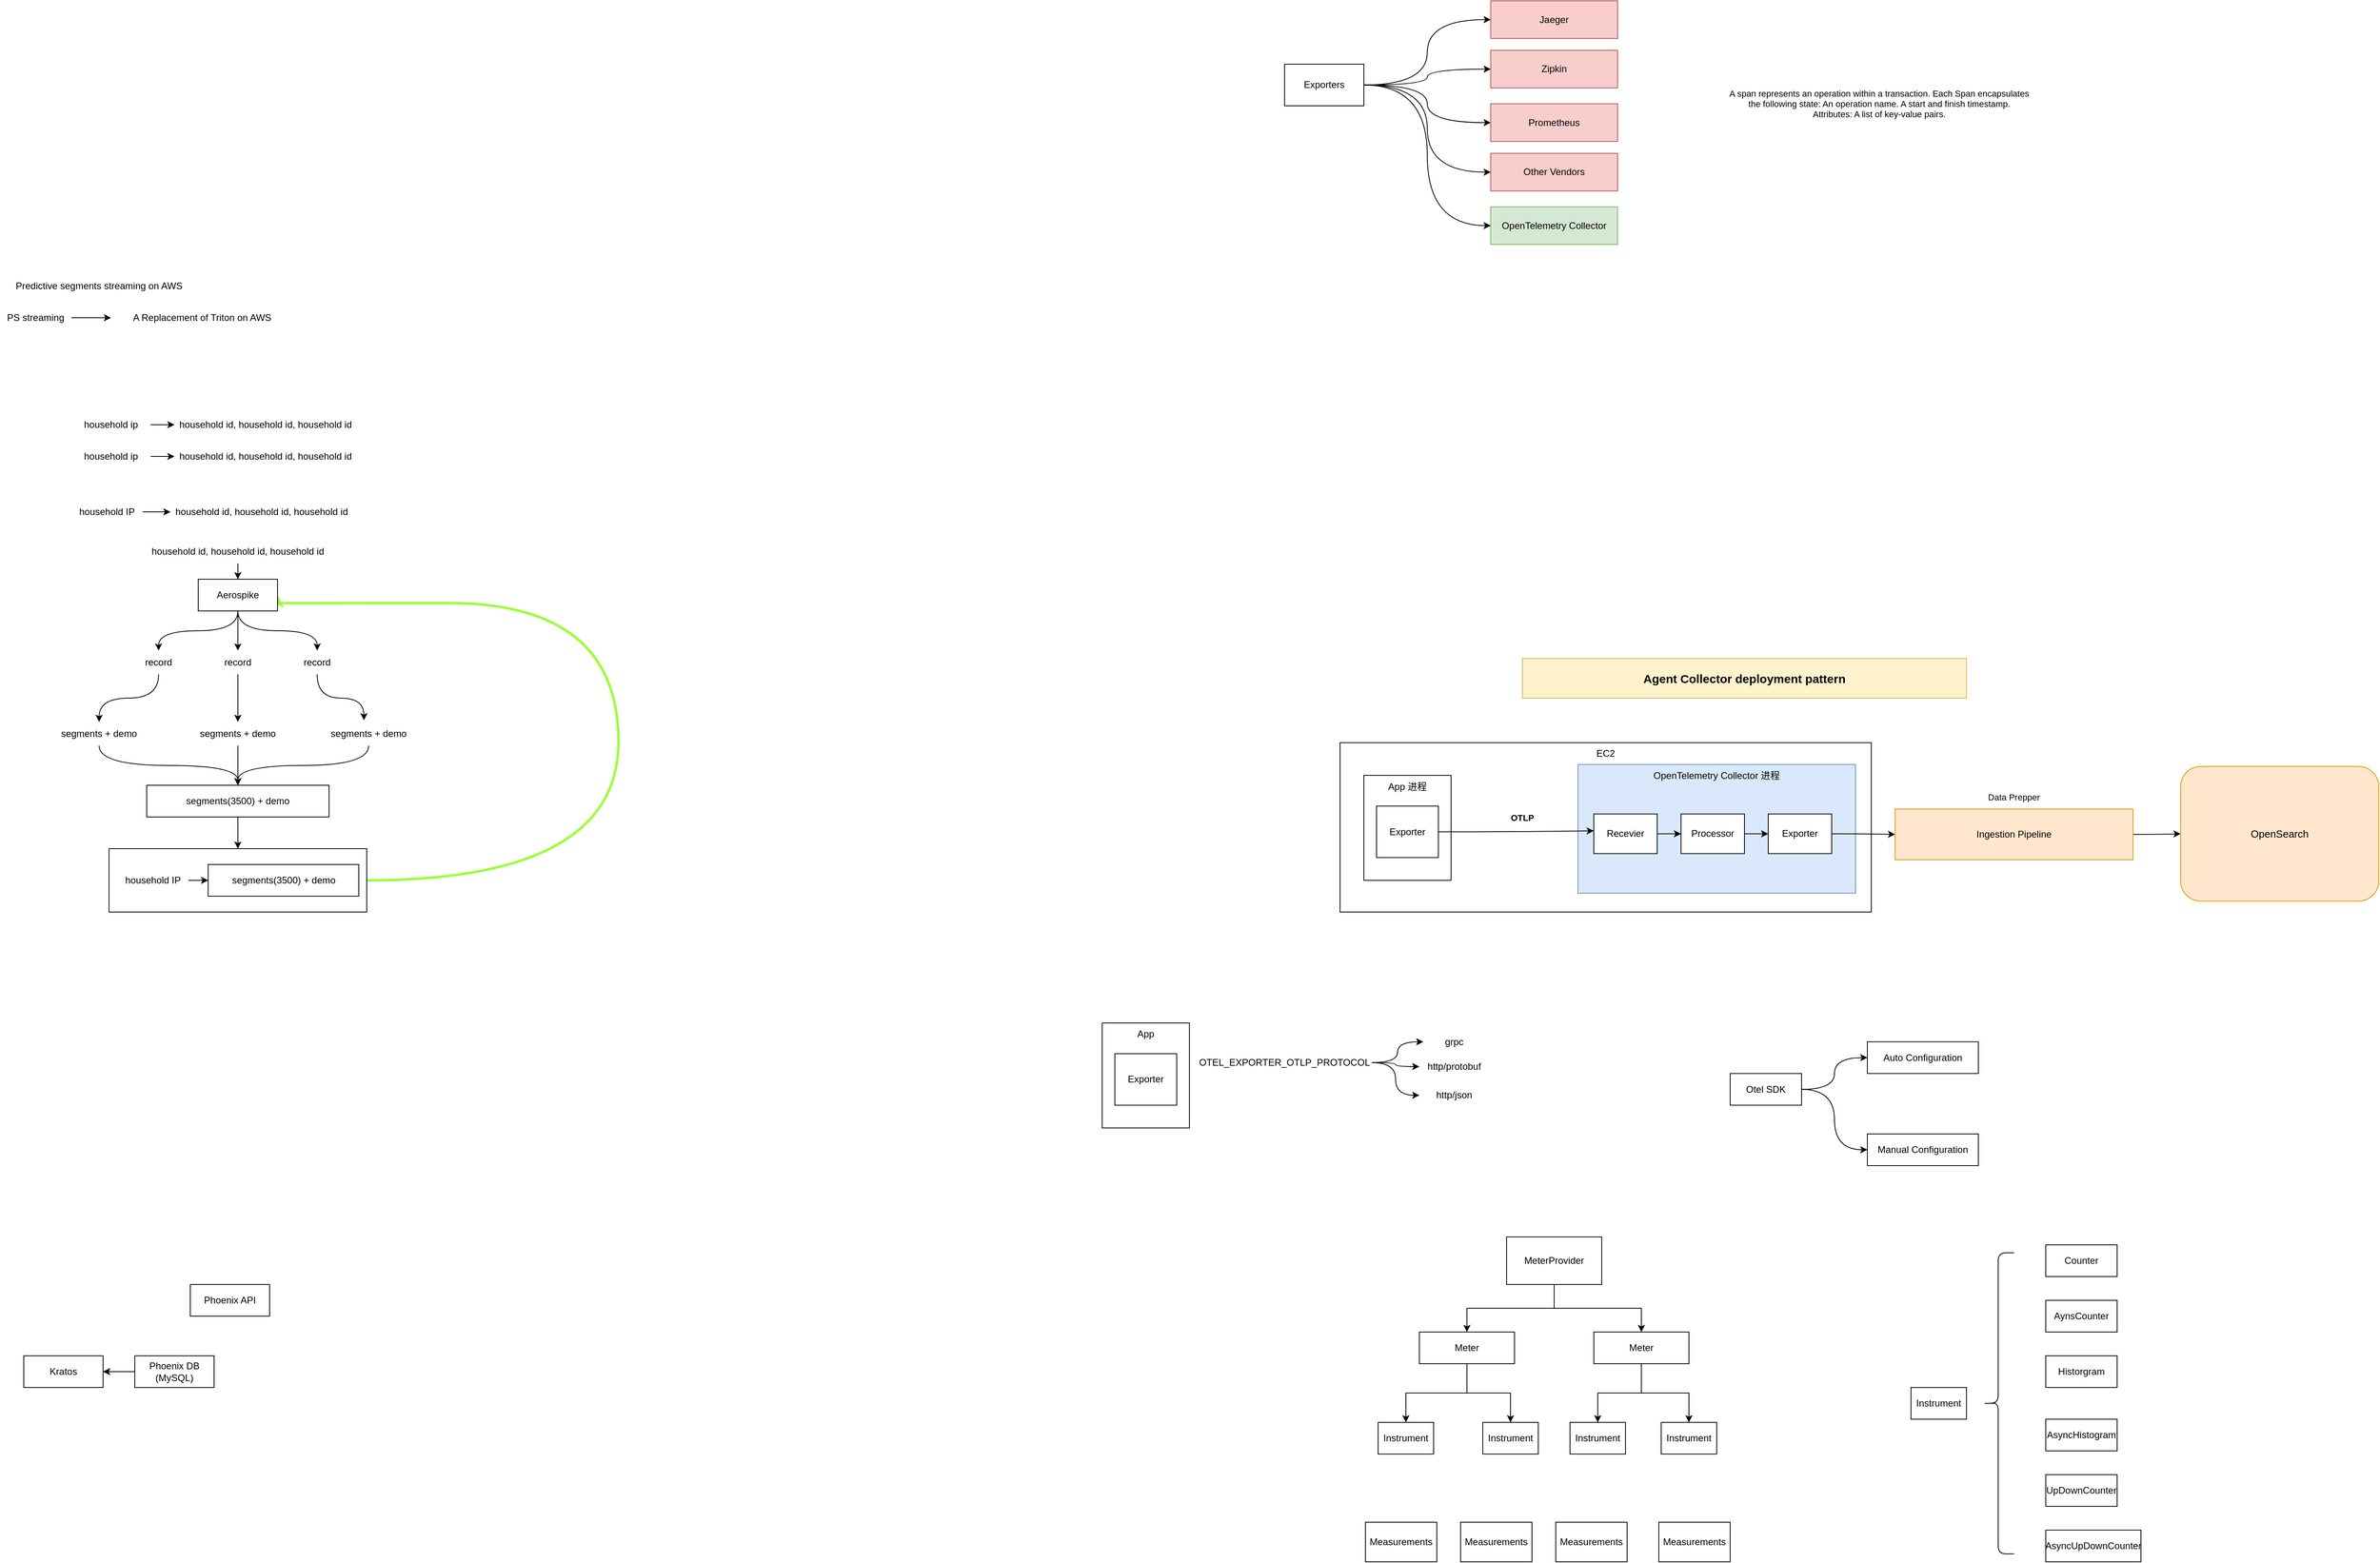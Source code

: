 <mxfile version="26.0.16">
  <diagram name="Page-1" id="aglCG6y4qYpq39_KEeoC">
    <mxGraphModel dx="1593" dy="2159" grid="1" gridSize="10" guides="1" tooltips="1" connect="1" arrows="1" fold="1" page="1" pageScale="1" pageWidth="827" pageHeight="1169" math="0" shadow="0">
      <root>
        <mxCell id="0" />
        <mxCell id="1" parent="0" />
        <mxCell id="kN55YoPe5K_Antq_4-WD-42" value="EC2" style="rounded=0;whiteSpace=wrap;html=1;verticalAlign=top;" parent="1" vertex="1">
          <mxGeometry x="1740" y="856.25" width="670" height="213.75" as="geometry" />
        </mxCell>
        <mxCell id="nK1HsDgh9BaosHYznmoO-1" value="App 进程" style="rounded=0;whiteSpace=wrap;html=1;verticalAlign=top;" parent="1" vertex="1">
          <mxGeometry x="1770" y="897.5" width="110" height="132.5" as="geometry" />
        </mxCell>
        <mxCell id="kN55YoPe5K_Antq_4-WD-45" value="OpenSearch" style="rounded=1;whiteSpace=wrap;html=1;fontFamily=Helvetica;fontSize=13;fillColor=#ffe6cc;strokeColor=#d79b00;" parent="1" vertex="1">
          <mxGeometry x="2800" y="886.25" width="250" height="170" as="geometry" />
        </mxCell>
        <mxCell id="IQLyXkSy8vxl-1mdiMzb-57" style="edgeStyle=orthogonalEdgeStyle;shape=connector;curved=1;rounded=0;orthogonalLoop=1;jettySize=auto;html=1;entryX=1;entryY=0.5;entryDx=0;entryDy=0;labelBackgroundColor=default;strokeColor=#99FF33;align=center;verticalAlign=middle;fontFamily=Helvetica;fontSize=11;fontColor=default;endArrow=classic;strokeWidth=3;" parent="1" source="IQLyXkSy8vxl-1mdiMzb-55" target="IQLyXkSy8vxl-1mdiMzb-25" edge="1">
          <mxGeometry relative="1" as="geometry">
            <Array as="points">
              <mxPoint x="830" y="1030" />
              <mxPoint x="830" y="680" />
            </Array>
          </mxGeometry>
        </mxCell>
        <mxCell id="IQLyXkSy8vxl-1mdiMzb-55" value="" style="rounded=0;whiteSpace=wrap;html=1;" parent="1" vertex="1">
          <mxGeometry x="187.5" y="990" width="325" height="80" as="geometry" />
        </mxCell>
        <mxCell id="IQLyXkSy8vxl-1mdiMzb-2" value="Predictive segments streaming on AWS" style="text;html=1;strokeColor=none;fillColor=none;align=center;verticalAlign=middle;whiteSpace=wrap;rounded=0;" parent="1" vertex="1">
          <mxGeometry x="60" y="260" width="230" height="40" as="geometry" />
        </mxCell>
        <mxCell id="IQLyXkSy8vxl-1mdiMzb-3" value="A Replacement of Triton on AWS" style="text;html=1;strokeColor=none;fillColor=none;align=center;verticalAlign=middle;whiteSpace=wrap;rounded=0;" parent="1" vertex="1">
          <mxGeometry x="190" y="300" width="230" height="40" as="geometry" />
        </mxCell>
        <mxCell id="IQLyXkSy8vxl-1mdiMzb-5" style="edgeStyle=orthogonalEdgeStyle;rounded=0;orthogonalLoop=1;jettySize=auto;html=1;" parent="1" source="IQLyXkSy8vxl-1mdiMzb-4" target="IQLyXkSy8vxl-1mdiMzb-3" edge="1">
          <mxGeometry relative="1" as="geometry" />
        </mxCell>
        <mxCell id="IQLyXkSy8vxl-1mdiMzb-4" value="PS streaming" style="text;html=1;strokeColor=none;fillColor=none;align=center;verticalAlign=middle;whiteSpace=wrap;rounded=0;" parent="1" vertex="1">
          <mxGeometry x="50" y="300" width="90" height="40" as="geometry" />
        </mxCell>
        <mxCell id="IQLyXkSy8vxl-1mdiMzb-18" style="edgeStyle=orthogonalEdgeStyle;rounded=0;orthogonalLoop=1;jettySize=auto;html=1;" parent="1" source="IQLyXkSy8vxl-1mdiMzb-6" target="IQLyXkSy8vxl-1mdiMzb-7" edge="1">
          <mxGeometry relative="1" as="geometry" />
        </mxCell>
        <mxCell id="IQLyXkSy8vxl-1mdiMzb-6" value="household ip" style="text;html=1;strokeColor=none;fillColor=none;align=center;verticalAlign=middle;whiteSpace=wrap;rounded=0;" parent="1" vertex="1">
          <mxGeometry x="140" y="440" width="100" height="30" as="geometry" />
        </mxCell>
        <mxCell id="IQLyXkSy8vxl-1mdiMzb-7" value="household id, household id, household id" style="text;html=1;strokeColor=none;fillColor=none;align=center;verticalAlign=middle;whiteSpace=wrap;rounded=0;" parent="1" vertex="1">
          <mxGeometry x="270" y="440" width="230" height="30" as="geometry" />
        </mxCell>
        <mxCell id="IQLyXkSy8vxl-1mdiMzb-19" style="edgeStyle=orthogonalEdgeStyle;rounded=0;orthogonalLoop=1;jettySize=auto;html=1;" parent="1" source="IQLyXkSy8vxl-1mdiMzb-8" edge="1">
          <mxGeometry relative="1" as="geometry">
            <mxPoint x="270" y="495" as="targetPoint" />
          </mxGeometry>
        </mxCell>
        <mxCell id="IQLyXkSy8vxl-1mdiMzb-8" value="household ip" style="text;html=1;strokeColor=none;fillColor=none;align=center;verticalAlign=middle;whiteSpace=wrap;rounded=0;" parent="1" vertex="1">
          <mxGeometry x="140" y="480" width="100" height="30" as="geometry" />
        </mxCell>
        <mxCell id="IQLyXkSy8vxl-1mdiMzb-20" style="edgeStyle=orthogonalEdgeStyle;rounded=0;orthogonalLoop=1;jettySize=auto;html=1;" parent="1" source="IQLyXkSy8vxl-1mdiMzb-9" edge="1">
          <mxGeometry relative="1" as="geometry">
            <mxPoint x="265" y="565" as="targetPoint" />
          </mxGeometry>
        </mxCell>
        <mxCell id="IQLyXkSy8vxl-1mdiMzb-9" value="household IP" style="text;html=1;strokeColor=none;fillColor=none;align=center;verticalAlign=middle;whiteSpace=wrap;rounded=0;" parent="1" vertex="1">
          <mxGeometry x="140" y="550" width="90" height="30" as="geometry" />
        </mxCell>
        <mxCell id="IQLyXkSy8vxl-1mdiMzb-21" value="household id, household id, household id" style="text;html=1;strokeColor=none;fillColor=none;align=center;verticalAlign=middle;whiteSpace=wrap;rounded=0;" parent="1" vertex="1">
          <mxGeometry x="270" y="480" width="230" height="30" as="geometry" />
        </mxCell>
        <mxCell id="IQLyXkSy8vxl-1mdiMzb-23" value="household id, household id, household id" style="text;html=1;strokeColor=none;fillColor=none;align=center;verticalAlign=middle;whiteSpace=wrap;rounded=0;" parent="1" vertex="1">
          <mxGeometry x="265" y="550" width="230" height="30" as="geometry" />
        </mxCell>
        <mxCell id="IQLyXkSy8vxl-1mdiMzb-26" style="edgeStyle=orthogonalEdgeStyle;rounded=0;orthogonalLoop=1;jettySize=auto;html=1;" parent="1" source="IQLyXkSy8vxl-1mdiMzb-24" target="IQLyXkSy8vxl-1mdiMzb-25" edge="1">
          <mxGeometry relative="1" as="geometry" />
        </mxCell>
        <mxCell id="IQLyXkSy8vxl-1mdiMzb-24" value="household id, household id, household id" style="text;html=1;strokeColor=none;fillColor=none;align=center;verticalAlign=middle;whiteSpace=wrap;rounded=0;" parent="1" vertex="1">
          <mxGeometry x="235" y="600" width="230" height="30" as="geometry" />
        </mxCell>
        <mxCell id="IQLyXkSy8vxl-1mdiMzb-32" style="edgeStyle=orthogonalEdgeStyle;rounded=0;orthogonalLoop=1;jettySize=auto;html=1;curved=1;exitX=0.5;exitY=1;exitDx=0;exitDy=0;" parent="1" source="IQLyXkSy8vxl-1mdiMzb-25" target="IQLyXkSy8vxl-1mdiMzb-31" edge="1">
          <mxGeometry relative="1" as="geometry" />
        </mxCell>
        <mxCell id="IQLyXkSy8vxl-1mdiMzb-34" style="edgeStyle=orthogonalEdgeStyle;shape=connector;curved=1;rounded=0;orthogonalLoop=1;jettySize=auto;html=1;entryX=0.5;entryY=0;entryDx=0;entryDy=0;labelBackgroundColor=default;strokeColor=default;align=center;verticalAlign=middle;fontFamily=Helvetica;fontSize=11;fontColor=default;endArrow=classic;" parent="1" source="IQLyXkSy8vxl-1mdiMzb-25" target="IQLyXkSy8vxl-1mdiMzb-33" edge="1">
          <mxGeometry relative="1" as="geometry" />
        </mxCell>
        <mxCell id="IQLyXkSy8vxl-1mdiMzb-36" style="edgeStyle=orthogonalEdgeStyle;shape=connector;curved=1;rounded=0;orthogonalLoop=1;jettySize=auto;html=1;labelBackgroundColor=default;strokeColor=default;align=center;verticalAlign=middle;fontFamily=Helvetica;fontSize=11;fontColor=default;endArrow=classic;exitX=0.5;exitY=1;exitDx=0;exitDy=0;" parent="1" source="IQLyXkSy8vxl-1mdiMzb-25" target="IQLyXkSy8vxl-1mdiMzb-35" edge="1">
          <mxGeometry relative="1" as="geometry" />
        </mxCell>
        <mxCell id="IQLyXkSy8vxl-1mdiMzb-25" value="Aerospike" style="rounded=0;whiteSpace=wrap;html=1;" parent="1" vertex="1">
          <mxGeometry x="300" y="650" width="100" height="40" as="geometry" />
        </mxCell>
        <mxCell id="IQLyXkSy8vxl-1mdiMzb-41" style="edgeStyle=orthogonalEdgeStyle;shape=connector;curved=1;rounded=0;orthogonalLoop=1;jettySize=auto;html=1;entryX=0.5;entryY=0;entryDx=0;entryDy=0;labelBackgroundColor=default;strokeColor=default;align=center;verticalAlign=middle;fontFamily=Helvetica;fontSize=11;fontColor=default;endArrow=classic;" parent="1" source="IQLyXkSy8vxl-1mdiMzb-31" target="IQLyXkSy8vxl-1mdiMzb-37" edge="1">
          <mxGeometry relative="1" as="geometry" />
        </mxCell>
        <mxCell id="IQLyXkSy8vxl-1mdiMzb-31" value="record" style="text;html=1;strokeColor=none;fillColor=none;align=center;verticalAlign=middle;whiteSpace=wrap;rounded=0;" parent="1" vertex="1">
          <mxGeometry x="220" y="740" width="60" height="30" as="geometry" />
        </mxCell>
        <mxCell id="IQLyXkSy8vxl-1mdiMzb-43" style="edgeStyle=orthogonalEdgeStyle;shape=connector;curved=1;rounded=0;orthogonalLoop=1;jettySize=auto;html=1;labelBackgroundColor=default;strokeColor=default;align=center;verticalAlign=middle;fontFamily=Helvetica;fontSize=11;fontColor=default;endArrow=classic;" parent="1" source="IQLyXkSy8vxl-1mdiMzb-33" target="IQLyXkSy8vxl-1mdiMzb-42" edge="1">
          <mxGeometry relative="1" as="geometry" />
        </mxCell>
        <mxCell id="IQLyXkSy8vxl-1mdiMzb-33" value="record" style="text;html=1;strokeColor=none;fillColor=none;align=center;verticalAlign=middle;whiteSpace=wrap;rounded=0;" parent="1" vertex="1">
          <mxGeometry x="320" y="740" width="60" height="30" as="geometry" />
        </mxCell>
        <mxCell id="IQLyXkSy8vxl-1mdiMzb-35" value="record" style="text;html=1;strokeColor=none;fillColor=none;align=center;verticalAlign=middle;whiteSpace=wrap;rounded=0;" parent="1" vertex="1">
          <mxGeometry x="420" y="740" width="60" height="30" as="geometry" />
        </mxCell>
        <mxCell id="IQLyXkSy8vxl-1mdiMzb-49" style="edgeStyle=orthogonalEdgeStyle;shape=connector;curved=1;rounded=0;orthogonalLoop=1;jettySize=auto;html=1;entryX=0.5;entryY=0;entryDx=0;entryDy=0;labelBackgroundColor=default;strokeColor=default;align=center;verticalAlign=middle;fontFamily=Helvetica;fontSize=11;fontColor=default;endArrow=classic;exitX=0.5;exitY=1;exitDx=0;exitDy=0;" parent="1" source="IQLyXkSy8vxl-1mdiMzb-37" target="IQLyXkSy8vxl-1mdiMzb-48" edge="1">
          <mxGeometry relative="1" as="geometry" />
        </mxCell>
        <mxCell id="IQLyXkSy8vxl-1mdiMzb-37" value="segments + demo" style="text;html=1;strokeColor=none;fillColor=none;align=center;verticalAlign=middle;whiteSpace=wrap;rounded=0;" parent="1" vertex="1">
          <mxGeometry x="120" y="830" width="110" height="30" as="geometry" />
        </mxCell>
        <mxCell id="IQLyXkSy8vxl-1mdiMzb-50" style="edgeStyle=orthogonalEdgeStyle;shape=connector;curved=1;rounded=0;orthogonalLoop=1;jettySize=auto;html=1;labelBackgroundColor=default;strokeColor=default;align=center;verticalAlign=middle;fontFamily=Helvetica;fontSize=11;fontColor=default;endArrow=classic;" parent="1" source="IQLyXkSy8vxl-1mdiMzb-42" target="IQLyXkSy8vxl-1mdiMzb-48" edge="1">
          <mxGeometry relative="1" as="geometry" />
        </mxCell>
        <mxCell id="IQLyXkSy8vxl-1mdiMzb-42" value="segments + demo" style="text;html=1;strokeColor=none;fillColor=none;align=center;verticalAlign=middle;whiteSpace=wrap;rounded=0;" parent="1" vertex="1">
          <mxGeometry x="295" y="830" width="110" height="30" as="geometry" />
        </mxCell>
        <mxCell id="IQLyXkSy8vxl-1mdiMzb-51" style="edgeStyle=orthogonalEdgeStyle;shape=connector;curved=1;rounded=0;orthogonalLoop=1;jettySize=auto;html=1;entryX=0.5;entryY=0;entryDx=0;entryDy=0;labelBackgroundColor=default;strokeColor=default;align=center;verticalAlign=middle;fontFamily=Helvetica;fontSize=11;fontColor=default;endArrow=classic;" parent="1" source="IQLyXkSy8vxl-1mdiMzb-44" target="IQLyXkSy8vxl-1mdiMzb-48" edge="1">
          <mxGeometry relative="1" as="geometry" />
        </mxCell>
        <mxCell id="IQLyXkSy8vxl-1mdiMzb-44" value="segments + demo" style="text;html=1;strokeColor=none;fillColor=none;align=center;verticalAlign=middle;whiteSpace=wrap;rounded=0;" parent="1" vertex="1">
          <mxGeometry x="460" y="830" width="110" height="30" as="geometry" />
        </mxCell>
        <mxCell id="IQLyXkSy8vxl-1mdiMzb-45" style="edgeStyle=orthogonalEdgeStyle;shape=connector;curved=1;rounded=0;orthogonalLoop=1;jettySize=auto;html=1;entryX=0.445;entryY=-0.067;entryDx=0;entryDy=0;entryPerimeter=0;labelBackgroundColor=default;strokeColor=default;align=center;verticalAlign=middle;fontFamily=Helvetica;fontSize=11;fontColor=default;endArrow=classic;" parent="1" source="IQLyXkSy8vxl-1mdiMzb-35" target="IQLyXkSy8vxl-1mdiMzb-44" edge="1">
          <mxGeometry relative="1" as="geometry" />
        </mxCell>
        <mxCell id="IQLyXkSy8vxl-1mdiMzb-53" style="edgeStyle=orthogonalEdgeStyle;shape=connector;curved=1;rounded=0;orthogonalLoop=1;jettySize=auto;html=1;labelBackgroundColor=default;strokeColor=default;align=center;verticalAlign=middle;fontFamily=Helvetica;fontSize=11;fontColor=default;endArrow=classic;" parent="1" source="IQLyXkSy8vxl-1mdiMzb-47" target="IQLyXkSy8vxl-1mdiMzb-52" edge="1">
          <mxGeometry relative="1" as="geometry" />
        </mxCell>
        <mxCell id="IQLyXkSy8vxl-1mdiMzb-47" value="household IP" style="text;html=1;strokeColor=none;fillColor=none;align=center;verticalAlign=middle;whiteSpace=wrap;rounded=0;" parent="1" vertex="1">
          <mxGeometry x="197.5" y="1015" width="90" height="30" as="geometry" />
        </mxCell>
        <mxCell id="IQLyXkSy8vxl-1mdiMzb-56" style="edgeStyle=orthogonalEdgeStyle;shape=connector;curved=1;rounded=0;orthogonalLoop=1;jettySize=auto;html=1;labelBackgroundColor=default;strokeColor=default;align=center;verticalAlign=middle;fontFamily=Helvetica;fontSize=11;fontColor=default;endArrow=classic;" parent="1" source="IQLyXkSy8vxl-1mdiMzb-48" target="IQLyXkSy8vxl-1mdiMzb-55" edge="1">
          <mxGeometry relative="1" as="geometry" />
        </mxCell>
        <mxCell id="IQLyXkSy8vxl-1mdiMzb-48" value="segments(3500) + demo" style="rounded=0;whiteSpace=wrap;html=1;" parent="1" vertex="1">
          <mxGeometry x="235" y="910" width="230" height="40" as="geometry" />
        </mxCell>
        <mxCell id="IQLyXkSy8vxl-1mdiMzb-52" value="segments(3500) + demo" style="rounded=0;whiteSpace=wrap;html=1;" parent="1" vertex="1">
          <mxGeometry x="312.5" y="1010" width="190" height="40" as="geometry" />
        </mxCell>
        <mxCell id="kN55YoPe5K_Antq_4-WD-18" style="edgeStyle=orthogonalEdgeStyle;rounded=0;orthogonalLoop=1;jettySize=auto;html=1;entryX=0;entryY=0.5;entryDx=0;entryDy=0;curved=1;" parent="1" source="kN55YoPe5K_Antq_4-WD-13" target="kN55YoPe5K_Antq_4-WD-14" edge="1">
          <mxGeometry relative="1" as="geometry">
            <mxPoint x="1900" y="-77.5" as="targetPoint" />
          </mxGeometry>
        </mxCell>
        <mxCell id="kN55YoPe5K_Antq_4-WD-19" style="edgeStyle=orthogonalEdgeStyle;rounded=0;orthogonalLoop=1;jettySize=auto;html=1;entryX=0;entryY=0.5;entryDx=0;entryDy=0;curved=1;" parent="1" source="kN55YoPe5K_Antq_4-WD-13" target="kN55YoPe5K_Antq_4-WD-15" edge="1">
          <mxGeometry relative="1" as="geometry" />
        </mxCell>
        <mxCell id="kN55YoPe5K_Antq_4-WD-20" style="edgeStyle=orthogonalEdgeStyle;rounded=0;orthogonalLoop=1;jettySize=auto;html=1;curved=1;" parent="1" source="kN55YoPe5K_Antq_4-WD-13" target="kN55YoPe5K_Antq_4-WD-16" edge="1">
          <mxGeometry relative="1" as="geometry" />
        </mxCell>
        <mxCell id="kN55YoPe5K_Antq_4-WD-21" style="edgeStyle=orthogonalEdgeStyle;rounded=0;orthogonalLoop=1;jettySize=auto;html=1;entryX=0;entryY=0.5;entryDx=0;entryDy=0;curved=1;" parent="1" source="kN55YoPe5K_Antq_4-WD-13" target="kN55YoPe5K_Antq_4-WD-17" edge="1">
          <mxGeometry relative="1" as="geometry" />
        </mxCell>
        <mxCell id="kN55YoPe5K_Antq_4-WD-23" style="edgeStyle=orthogonalEdgeStyle;shape=connector;curved=1;rounded=0;orthogonalLoop=1;jettySize=auto;html=1;entryX=0;entryY=0.5;entryDx=0;entryDy=0;labelBackgroundColor=default;strokeColor=default;align=center;verticalAlign=middle;fontFamily=Helvetica;fontSize=11;fontColor=default;endArrow=classic;" parent="1" source="kN55YoPe5K_Antq_4-WD-13" target="kN55YoPe5K_Antq_4-WD-22" edge="1">
          <mxGeometry relative="1" as="geometry" />
        </mxCell>
        <mxCell id="kN55YoPe5K_Antq_4-WD-13" value="Exporters" style="rounded=0;whiteSpace=wrap;html=1;" parent="1" vertex="1">
          <mxGeometry x="1670" width="100" height="52.5" as="geometry" />
        </mxCell>
        <mxCell id="kN55YoPe5K_Antq_4-WD-14" value="OpenTelemetry Collector" style="rounded=0;whiteSpace=wrap;html=1;verticalAlign=middle;fillColor=#d5e8d4;strokeColor=#82b366;" parent="1" vertex="1">
          <mxGeometry x="1930" y="180" width="160" height="47.5" as="geometry" />
        </mxCell>
        <mxCell id="kN55YoPe5K_Antq_4-WD-15" value="Jaeger" style="rounded=0;whiteSpace=wrap;html=1;verticalAlign=middle;fillColor=#f8cecc;strokeColor=#b85450;" parent="1" vertex="1">
          <mxGeometry x="1930" y="-80" width="160" height="47.5" as="geometry" />
        </mxCell>
        <mxCell id="kN55YoPe5K_Antq_4-WD-16" value="Zipkin" style="rounded=0;whiteSpace=wrap;html=1;verticalAlign=middle;fillColor=#f8cecc;strokeColor=#b85450;" parent="1" vertex="1">
          <mxGeometry x="1930" y="-17.5" width="160" height="47.5" as="geometry" />
        </mxCell>
        <mxCell id="kN55YoPe5K_Antq_4-WD-17" value="Prometheus" style="rounded=0;whiteSpace=wrap;html=1;verticalAlign=middle;fillColor=#f8cecc;strokeColor=#b85450;" parent="1" vertex="1">
          <mxGeometry x="1930" y="50" width="160" height="47.5" as="geometry" />
        </mxCell>
        <mxCell id="kN55YoPe5K_Antq_4-WD-22" value="Other Vendors" style="rounded=0;whiteSpace=wrap;html=1;verticalAlign=middle;fillColor=#f8cecc;strokeColor=#b85450;" parent="1" vertex="1">
          <mxGeometry x="1930" y="112.5" width="160" height="47.5" as="geometry" />
        </mxCell>
        <mxCell id="kN55YoPe5K_Antq_4-WD-29" value="A span represents an operation within a transaction. Each Span encapsulates the following state: An operation name. A start and finish timestamp. Attributes: A list of key-value pairs." style="text;html=1;strokeColor=none;fillColor=none;align=center;verticalAlign=middle;whiteSpace=wrap;rounded=0;fontSize=11;fontFamily=Helvetica;fontColor=default;" parent="1" vertex="1">
          <mxGeometry x="2230" y="10" width="380" height="79" as="geometry" />
        </mxCell>
        <mxCell id="kN55YoPe5K_Antq_4-WD-32" value="Agent Collector deployment pattern" style="rounded=0;whiteSpace=wrap;html=1;fontFamily=Helvetica;fontSize=15;fillColor=#fff2cc;strokeColor=#d6b656;fontStyle=1" parent="1" vertex="1">
          <mxGeometry x="1970" y="750" width="560" height="50" as="geometry" />
        </mxCell>
        <mxCell id="kN55YoPe5K_Antq_4-WD-35" value="OpenTelemetry Collector 进程" style="rounded=0;whiteSpace=wrap;html=1;verticalAlign=top;fillColor=#dae8fc;strokeColor=#6c8ebf;" parent="1" vertex="1">
          <mxGeometry x="2040" y="883.75" width="350" height="162.5" as="geometry" />
        </mxCell>
        <mxCell id="kN55YoPe5K_Antq_4-WD-36" style="edgeStyle=orthogonalEdgeStyle;shape=connector;curved=1;rounded=0;orthogonalLoop=1;jettySize=auto;html=1;labelBackgroundColor=default;strokeColor=default;align=center;verticalAlign=middle;fontFamily=Helvetica;fontSize=11;fontColor=default;endArrow=classic;" parent="1" source="kN55YoPe5K_Antq_4-WD-37" target="kN55YoPe5K_Antq_4-WD-39" edge="1">
          <mxGeometry relative="1" as="geometry" />
        </mxCell>
        <mxCell id="kN55YoPe5K_Antq_4-WD-37" value="Recevier" style="rounded=0;whiteSpace=wrap;html=1;" parent="1" vertex="1">
          <mxGeometry x="2060" y="946.25" width="80" height="50" as="geometry" />
        </mxCell>
        <mxCell id="kN55YoPe5K_Antq_4-WD-38" style="edgeStyle=orthogonalEdgeStyle;shape=connector;curved=1;rounded=0;orthogonalLoop=1;jettySize=auto;html=1;labelBackgroundColor=default;strokeColor=default;align=center;verticalAlign=middle;fontFamily=Helvetica;fontSize=11;fontColor=default;endArrow=classic;" parent="1" source="kN55YoPe5K_Antq_4-WD-39" target="kN55YoPe5K_Antq_4-WD-41" edge="1">
          <mxGeometry relative="1" as="geometry" />
        </mxCell>
        <mxCell id="kN55YoPe5K_Antq_4-WD-39" value="Processor" style="rounded=0;whiteSpace=wrap;html=1;" parent="1" vertex="1">
          <mxGeometry x="2170" y="946.25" width="80" height="50" as="geometry" />
        </mxCell>
        <mxCell id="kN55YoPe5K_Antq_4-WD-49" style="edgeStyle=orthogonalEdgeStyle;shape=connector;curved=1;rounded=0;orthogonalLoop=1;jettySize=auto;html=1;labelBackgroundColor=default;strokeColor=default;align=center;verticalAlign=middle;fontFamily=Helvetica;fontSize=11;fontColor=default;endArrow=classic;" parent="1" source="kN55YoPe5K_Antq_4-WD-41" target="kN55YoPe5K_Antq_4-WD-47" edge="1">
          <mxGeometry relative="1" as="geometry" />
        </mxCell>
        <mxCell id="kN55YoPe5K_Antq_4-WD-41" value="Exporter" style="rounded=0;whiteSpace=wrap;html=1;" parent="1" vertex="1">
          <mxGeometry x="2280" y="946.25" width="80" height="50" as="geometry" />
        </mxCell>
        <mxCell id="kN55YoPe5K_Antq_4-WD-43" style="edgeStyle=orthogonalEdgeStyle;shape=connector;curved=1;rounded=0;orthogonalLoop=1;jettySize=auto;html=1;entryX=0;entryY=0.5;entryDx=0;entryDy=0;labelBackgroundColor=default;strokeColor=default;align=center;verticalAlign=middle;fontFamily=Helvetica;fontSize=11;fontColor=default;endArrow=classic;" parent="1" source="kN55YoPe5K_Antq_4-WD-44" edge="1">
          <mxGeometry relative="1" as="geometry">
            <mxPoint x="2060" y="967.5" as="targetPoint" />
          </mxGeometry>
        </mxCell>
        <mxCell id="kN55YoPe5K_Antq_4-WD-44" value="Exporter" style="rounded=0;whiteSpace=wrap;html=1;" parent="1" vertex="1">
          <mxGeometry x="1786" y="936.25" width="78" height="65" as="geometry" />
        </mxCell>
        <mxCell id="kN55YoPe5K_Antq_4-WD-46" value="OTLP" style="text;html=1;strokeColor=none;fillColor=none;align=center;verticalAlign=middle;whiteSpace=wrap;rounded=0;fontSize=11;fontFamily=Helvetica;fontColor=default;fontStyle=1" parent="1" vertex="1">
          <mxGeometry x="1940" y="936.25" width="60" height="30" as="geometry" />
        </mxCell>
        <mxCell id="kN55YoPe5K_Antq_4-WD-50" style="edgeStyle=orthogonalEdgeStyle;shape=connector;curved=1;rounded=0;orthogonalLoop=1;jettySize=auto;html=1;labelBackgroundColor=default;strokeColor=default;align=center;verticalAlign=middle;fontFamily=Helvetica;fontSize=11;fontColor=default;endArrow=classic;" parent="1" source="kN55YoPe5K_Antq_4-WD-47" target="kN55YoPe5K_Antq_4-WD-45" edge="1">
          <mxGeometry relative="1" as="geometry" />
        </mxCell>
        <mxCell id="kN55YoPe5K_Antq_4-WD-47" value="Ingestion Pipeline" style="rounded=0;whiteSpace=wrap;html=1;fontFamily=Helvetica;fontSize=12;fillColor=#ffe6cc;strokeColor=#d79b00;" parent="1" vertex="1">
          <mxGeometry x="2440" y="940" width="300" height="64" as="geometry" />
        </mxCell>
        <mxCell id="kN55YoPe5K_Antq_4-WD-51" value="Data Prepper" style="text;html=1;strokeColor=none;fillColor=none;align=center;verticalAlign=middle;whiteSpace=wrap;rounded=0;fontSize=11;fontFamily=Helvetica;fontColor=default;" parent="1" vertex="1">
          <mxGeometry x="2545" y="910" width="90" height="30" as="geometry" />
        </mxCell>
        <mxCell id="nK1HsDgh9BaosHYznmoO-8" style="edgeStyle=orthogonalEdgeStyle;rounded=0;orthogonalLoop=1;jettySize=auto;html=1;" parent="1" source="nK1HsDgh9BaosHYznmoO-6" target="nK1HsDgh9BaosHYznmoO-7" edge="1">
          <mxGeometry relative="1" as="geometry" />
        </mxCell>
        <mxCell id="nK1HsDgh9BaosHYznmoO-10" style="edgeStyle=orthogonalEdgeStyle;rounded=0;orthogonalLoop=1;jettySize=auto;html=1;" parent="1" source="nK1HsDgh9BaosHYznmoO-6" target="nK1HsDgh9BaosHYznmoO-9" edge="1">
          <mxGeometry relative="1" as="geometry" />
        </mxCell>
        <mxCell id="nK1HsDgh9BaosHYznmoO-6" value="MeterProvider" style="rounded=0;whiteSpace=wrap;html=1;" parent="1" vertex="1">
          <mxGeometry x="1950" y="1480" width="120" height="60" as="geometry" />
        </mxCell>
        <mxCell id="nK1HsDgh9BaosHYznmoO-13" style="edgeStyle=orthogonalEdgeStyle;rounded=0;orthogonalLoop=1;jettySize=auto;html=1;" parent="1" source="nK1HsDgh9BaosHYznmoO-7" target="nK1HsDgh9BaosHYznmoO-11" edge="1">
          <mxGeometry relative="1" as="geometry" />
        </mxCell>
        <mxCell id="nK1HsDgh9BaosHYznmoO-26" style="edgeStyle=orthogonalEdgeStyle;rounded=0;orthogonalLoop=1;jettySize=auto;html=1;entryX=0.5;entryY=0;entryDx=0;entryDy=0;" parent="1" source="nK1HsDgh9BaosHYznmoO-7" target="nK1HsDgh9BaosHYznmoO-21" edge="1">
          <mxGeometry relative="1" as="geometry" />
        </mxCell>
        <mxCell id="nK1HsDgh9BaosHYznmoO-7" value="Meter" style="rounded=0;whiteSpace=wrap;html=1;" parent="1" vertex="1">
          <mxGeometry x="1840" y="1600" width="120" height="40" as="geometry" />
        </mxCell>
        <mxCell id="nK1HsDgh9BaosHYznmoO-24" style="edgeStyle=orthogonalEdgeStyle;rounded=0;orthogonalLoop=1;jettySize=auto;html=1;entryX=0.5;entryY=0;entryDx=0;entryDy=0;" parent="1" source="nK1HsDgh9BaosHYznmoO-9" target="nK1HsDgh9BaosHYznmoO-22" edge="1">
          <mxGeometry relative="1" as="geometry" />
        </mxCell>
        <mxCell id="nK1HsDgh9BaosHYznmoO-25" style="edgeStyle=orthogonalEdgeStyle;rounded=0;orthogonalLoop=1;jettySize=auto;html=1;entryX=0.5;entryY=0;entryDx=0;entryDy=0;" parent="1" source="nK1HsDgh9BaosHYznmoO-9" target="nK1HsDgh9BaosHYznmoO-23" edge="1">
          <mxGeometry relative="1" as="geometry" />
        </mxCell>
        <mxCell id="nK1HsDgh9BaosHYznmoO-9" value="Meter" style="rounded=0;whiteSpace=wrap;html=1;" parent="1" vertex="1">
          <mxGeometry x="2060" y="1600" width="120" height="40" as="geometry" />
        </mxCell>
        <mxCell id="nK1HsDgh9BaosHYznmoO-11" value="Instrument" style="rounded=0;whiteSpace=wrap;html=1;" parent="1" vertex="1">
          <mxGeometry x="1788" y="1714" width="70" height="40" as="geometry" />
        </mxCell>
        <mxCell id="nK1HsDgh9BaosHYznmoO-21" value="Instrument" style="rounded=0;whiteSpace=wrap;html=1;" parent="1" vertex="1">
          <mxGeometry x="1920" y="1714" width="70" height="40" as="geometry" />
        </mxCell>
        <mxCell id="nK1HsDgh9BaosHYznmoO-22" value="Instrument" style="rounded=0;whiteSpace=wrap;html=1;" parent="1" vertex="1">
          <mxGeometry x="2030" y="1714" width="70" height="40" as="geometry" />
        </mxCell>
        <mxCell id="nK1HsDgh9BaosHYznmoO-23" value="Instrument" style="rounded=0;whiteSpace=wrap;html=1;" parent="1" vertex="1">
          <mxGeometry x="2145" y="1714" width="70" height="40" as="geometry" />
        </mxCell>
        <mxCell id="nK1HsDgh9BaosHYznmoO-28" value="Instrument" style="rounded=0;whiteSpace=wrap;html=1;" parent="1" vertex="1">
          <mxGeometry x="2460" y="1670" width="70" height="40" as="geometry" />
        </mxCell>
        <mxCell id="nK1HsDgh9BaosHYznmoO-29" value="Counter" style="rounded=0;whiteSpace=wrap;html=1;" parent="1" vertex="1">
          <mxGeometry x="2630" y="1490" width="90" height="40" as="geometry" />
        </mxCell>
        <mxCell id="nK1HsDgh9BaosHYznmoO-30" value="AynsCounter" style="rounded=0;whiteSpace=wrap;html=1;" parent="1" vertex="1">
          <mxGeometry x="2630" y="1560" width="90" height="40" as="geometry" />
        </mxCell>
        <mxCell id="nK1HsDgh9BaosHYznmoO-31" value="Historgram" style="rounded=0;whiteSpace=wrap;html=1;" parent="1" vertex="1">
          <mxGeometry x="2630" y="1630" width="90" height="40" as="geometry" />
        </mxCell>
        <mxCell id="nK1HsDgh9BaosHYznmoO-32" value="AsyncHistogram" style="rounded=0;whiteSpace=wrap;html=1;" parent="1" vertex="1">
          <mxGeometry x="2630" y="1710" width="90" height="40" as="geometry" />
        </mxCell>
        <mxCell id="nK1HsDgh9BaosHYznmoO-33" value="UpDownCounter" style="rounded=0;whiteSpace=wrap;html=1;" parent="1" vertex="1">
          <mxGeometry x="2630" y="1780" width="90" height="40" as="geometry" />
        </mxCell>
        <mxCell id="nK1HsDgh9BaosHYznmoO-34" value="AsyncUpDownCounter" style="rounded=0;whiteSpace=wrap;html=1;" parent="1" vertex="1">
          <mxGeometry x="2630" y="1850" width="120" height="40" as="geometry" />
        </mxCell>
        <mxCell id="nK1HsDgh9BaosHYznmoO-36" value="" style="shape=curlyBracket;whiteSpace=wrap;html=1;rounded=1;labelPosition=left;verticalLabelPosition=middle;align=right;verticalAlign=middle;fontSize=14;fontStyle=1" parent="1" vertex="1">
          <mxGeometry x="2550" y="1500" width="40" height="380" as="geometry" />
        </mxCell>
        <mxCell id="nK1HsDgh9BaosHYznmoO-37" value="Measurements" style="rounded=0;whiteSpace=wrap;html=1;" parent="1" vertex="1">
          <mxGeometry x="2012" y="1840" width="90" height="50" as="geometry" />
        </mxCell>
        <mxCell id="nK1HsDgh9BaosHYznmoO-38" value="Measurements" style="rounded=0;whiteSpace=wrap;html=1;" parent="1" vertex="1">
          <mxGeometry x="2142" y="1840" width="90" height="50" as="geometry" />
        </mxCell>
        <mxCell id="nK1HsDgh9BaosHYznmoO-39" value="Measurements" style="rounded=0;whiteSpace=wrap;html=1;" parent="1" vertex="1">
          <mxGeometry x="1892" y="1840" width="90" height="50" as="geometry" />
        </mxCell>
        <mxCell id="nK1HsDgh9BaosHYznmoO-40" value="Measurements" style="rounded=0;whiteSpace=wrap;html=1;" parent="1" vertex="1">
          <mxGeometry x="1772" y="1840" width="90" height="50" as="geometry" />
        </mxCell>
        <mxCell id="D2WARKZRk6addrDwFCrJ-3" value="App" style="rounded=0;whiteSpace=wrap;html=1;verticalAlign=top;" parent="1" vertex="1">
          <mxGeometry x="1440" y="1210" width="110" height="132.5" as="geometry" />
        </mxCell>
        <mxCell id="D2WARKZRk6addrDwFCrJ-4" value="Exporter" style="rounded=0;whiteSpace=wrap;html=1;" parent="1" vertex="1">
          <mxGeometry x="1456" y="1248.75" width="78" height="65" as="geometry" />
        </mxCell>
        <mxCell id="D2WARKZRk6addrDwFCrJ-14" style="edgeStyle=orthogonalEdgeStyle;rounded=0;orthogonalLoop=1;jettySize=auto;html=1;curved=1;" parent="1" source="D2WARKZRk6addrDwFCrJ-5" target="D2WARKZRk6addrDwFCrJ-7" edge="1">
          <mxGeometry relative="1" as="geometry" />
        </mxCell>
        <mxCell id="D2WARKZRk6addrDwFCrJ-15" style="edgeStyle=orthogonalEdgeStyle;rounded=0;orthogonalLoop=1;jettySize=auto;html=1;curved=1;" parent="1" source="D2WARKZRk6addrDwFCrJ-5" target="D2WARKZRk6addrDwFCrJ-8" edge="1">
          <mxGeometry relative="1" as="geometry" />
        </mxCell>
        <mxCell id="D2WARKZRk6addrDwFCrJ-16" style="edgeStyle=orthogonalEdgeStyle;rounded=0;orthogonalLoop=1;jettySize=auto;html=1;entryX=0;entryY=0.5;entryDx=0;entryDy=0;curved=1;" parent="1" source="D2WARKZRk6addrDwFCrJ-5" target="D2WARKZRk6addrDwFCrJ-9" edge="1">
          <mxGeometry relative="1" as="geometry" />
        </mxCell>
        <mxCell id="D2WARKZRk6addrDwFCrJ-5" value="OTEL_EXPORTER_OTLP_PROTOCOL" style="text;html=1;strokeColor=none;fillColor=none;align=center;verticalAlign=middle;whiteSpace=wrap;rounded=0;" parent="1" vertex="1">
          <mxGeometry x="1560" y="1240" width="220" height="40" as="geometry" />
        </mxCell>
        <mxCell id="D2WARKZRk6addrDwFCrJ-7" value="grpc" style="text;html=1;strokeColor=none;fillColor=none;align=center;verticalAlign=middle;whiteSpace=wrap;rounded=0;" parent="1" vertex="1">
          <mxGeometry x="1845" y="1218.75" width="78" height="30" as="geometry" />
        </mxCell>
        <mxCell id="D2WARKZRk6addrDwFCrJ-8" value="http/protobuf" style="text;html=1;strokeColor=none;fillColor=none;align=center;verticalAlign=middle;whiteSpace=wrap;rounded=0;" parent="1" vertex="1">
          <mxGeometry x="1840" y="1250" width="88" height="30" as="geometry" />
        </mxCell>
        <mxCell id="D2WARKZRk6addrDwFCrJ-9" value="http/json" style="text;html=1;strokeColor=none;fillColor=none;align=center;verticalAlign=middle;whiteSpace=wrap;rounded=0;" parent="1" vertex="1">
          <mxGeometry x="1840" y="1286.25" width="88" height="30" as="geometry" />
        </mxCell>
        <mxCell id="TGh3GXSSFqvr6ZzrPehk-4" style="edgeStyle=orthogonalEdgeStyle;rounded=0;orthogonalLoop=1;jettySize=auto;html=1;curved=1;" parent="1" source="TGh3GXSSFqvr6ZzrPehk-1" target="TGh3GXSSFqvr6ZzrPehk-2" edge="1">
          <mxGeometry relative="1" as="geometry" />
        </mxCell>
        <mxCell id="TGh3GXSSFqvr6ZzrPehk-5" style="edgeStyle=orthogonalEdgeStyle;rounded=0;orthogonalLoop=1;jettySize=auto;html=1;entryX=0;entryY=0.5;entryDx=0;entryDy=0;curved=1;" parent="1" source="TGh3GXSSFqvr6ZzrPehk-1" target="TGh3GXSSFqvr6ZzrPehk-3" edge="1">
          <mxGeometry relative="1" as="geometry" />
        </mxCell>
        <mxCell id="TGh3GXSSFqvr6ZzrPehk-1" value="Otel SDK" style="rounded=0;whiteSpace=wrap;html=1;" parent="1" vertex="1">
          <mxGeometry x="2232" y="1273.75" width="90" height="40" as="geometry" />
        </mxCell>
        <mxCell id="TGh3GXSSFqvr6ZzrPehk-2" value="Auto Configuration" style="rounded=0;whiteSpace=wrap;html=1;" parent="1" vertex="1">
          <mxGeometry x="2405" y="1233.75" width="140" height="40" as="geometry" />
        </mxCell>
        <mxCell id="TGh3GXSSFqvr6ZzrPehk-3" value="Manual Configuration" style="rounded=0;whiteSpace=wrap;html=1;" parent="1" vertex="1">
          <mxGeometry x="2405" y="1350" width="140" height="40" as="geometry" />
        </mxCell>
        <mxCell id="xcL_-O9YB5p8NJPKmrt7-1" value="Phoenix API" style="rounded=0;whiteSpace=wrap;html=1;" vertex="1" parent="1">
          <mxGeometry x="290" y="1540" width="100" height="40" as="geometry" />
        </mxCell>
        <mxCell id="xcL_-O9YB5p8NJPKmrt7-4" value="" style="edgeStyle=orthogonalEdgeStyle;rounded=0;orthogonalLoop=1;jettySize=auto;html=1;" edge="1" parent="1" source="xcL_-O9YB5p8NJPKmrt7-2" target="xcL_-O9YB5p8NJPKmrt7-3">
          <mxGeometry relative="1" as="geometry" />
        </mxCell>
        <mxCell id="xcL_-O9YB5p8NJPKmrt7-2" value="Phoenix DB (MySQL)" style="rounded=0;whiteSpace=wrap;html=1;" vertex="1" parent="1">
          <mxGeometry x="220" y="1630" width="100" height="40" as="geometry" />
        </mxCell>
        <mxCell id="xcL_-O9YB5p8NJPKmrt7-3" value="Kratos" style="rounded=0;whiteSpace=wrap;html=1;" vertex="1" parent="1">
          <mxGeometry x="80" y="1630" width="100" height="40" as="geometry" />
        </mxCell>
      </root>
    </mxGraphModel>
  </diagram>
</mxfile>
